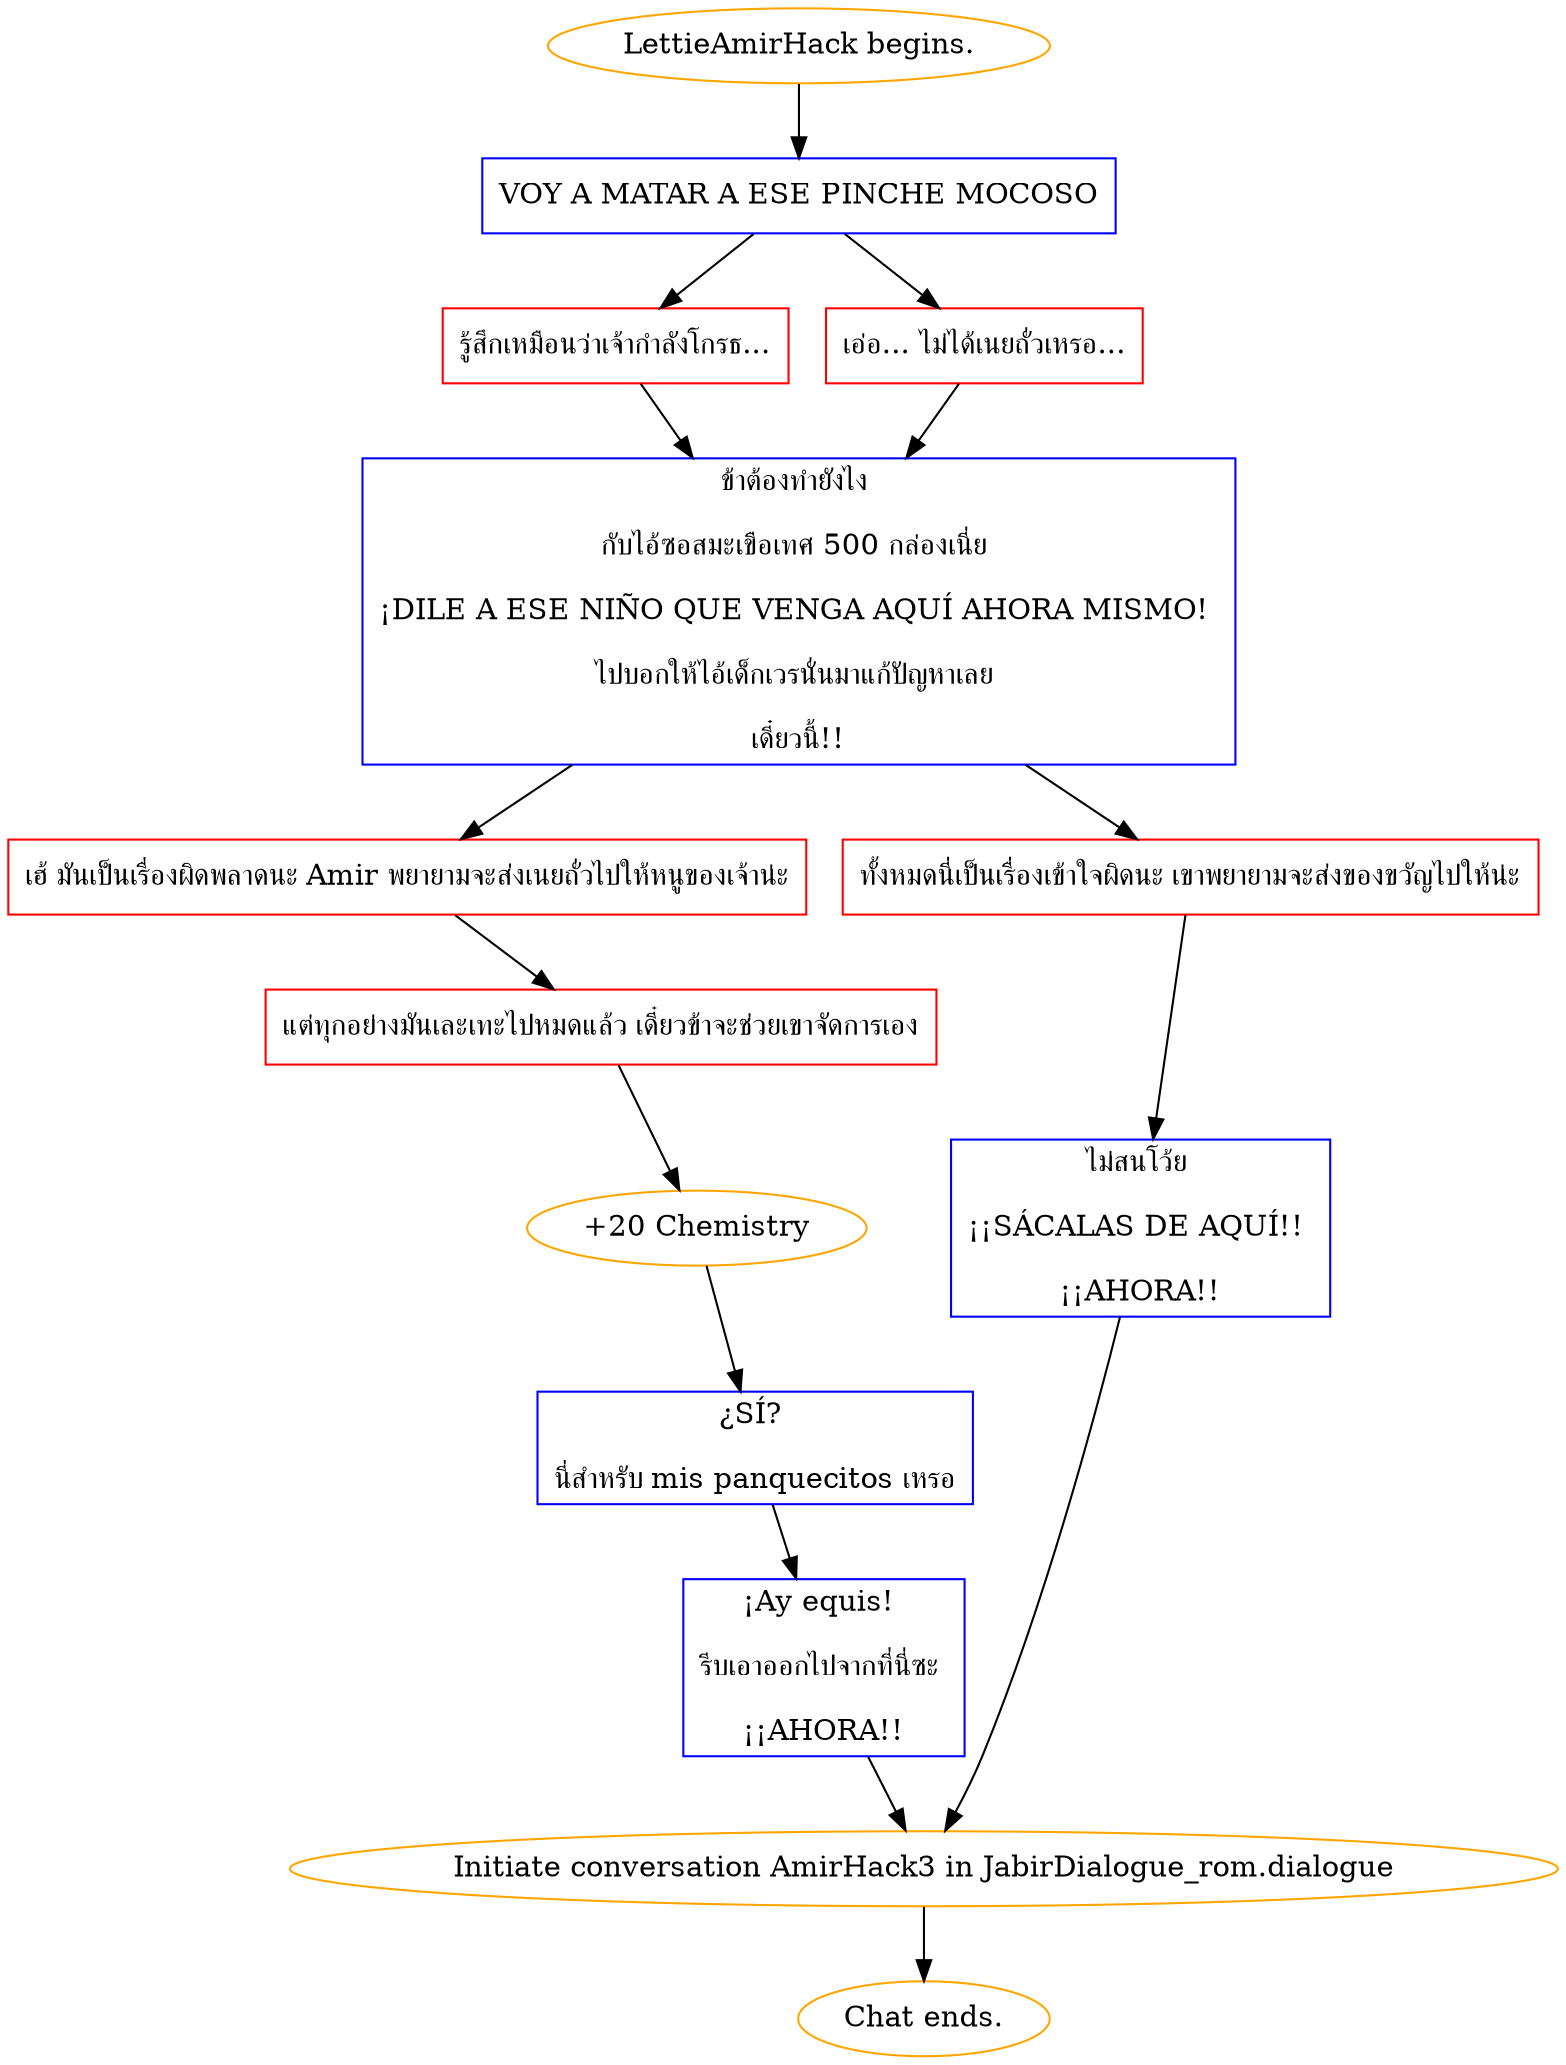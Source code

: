 digraph {
	"LettieAmirHack begins." [color=orange];
		"LettieAmirHack begins." -> j2316161106;
	j2316161106 [label="VOY A MATAR A ESE PINCHE MOCOSO",shape=box,color=blue];
		j2316161106 -> j4175152507;
		j2316161106 -> j760874327;
	j4175152507 [label="รู้สึกเหมือนว่าเจ้ากำลังโกรธ...",shape=box,color=red];
		j4175152507 -> j701846910;
	j760874327 [label="เอ่อ... ไม่ได้เนยถั่วเหรอ...",shape=box,color=red];
		j760874327 -> j701846910;
	j701846910 [label="ข้าต้องทำยังไง 
กับไอ้ซอสมะเขือเทศ 500 กล่องเนี่ย 
¡DILE A ESE NIÑO QUE VENGA AQUÍ AHORA MISMO! 
ไปบอกให้ไอ้เด็กเวรนั่นมาแก้ปัญหาเลย 
เดี๋ยวนี้!!",shape=box,color=blue];
		j701846910 -> j1648000228;
		j701846910 -> j1252335027;
	j1648000228 [label="เฮ้ มันเป็นเรื่องผิดพลาดนะ Amir พยายามจะส่งเนยถั่วไปให้หนูของเจ้าน่ะ",shape=box,color=red];
		j1648000228 -> j2200888975;
	j1252335027 [label="ทั้งหมดนี่เป็นเรื่องเข้าใจผิดนะ เขาพยายามจะส่งของขวัญไปให้น่ะ",shape=box,color=red];
		j1252335027 -> j302837375;
	j2200888975 [label="แต่ทุกอย่างมันเละเทะไปหมดแล้ว เดี๋ยวข้าจะช่วยเขาจัดการเอง",shape=box,color=red];
		j2200888975 -> j1062197741;
	j302837375 [label="ไม่สนโว้ย 
¡¡SÁCALAS DE AQUÍ!! 
¡¡AHORA!!",shape=box,color=blue];
		j302837375 -> "Initiate conversation AmirHack3 in JabirDialogue_rom.dialogue";
	j1062197741 [label="+20 Chemistry",color=orange];
		j1062197741 -> j895332204;
	"Initiate conversation AmirHack3 in JabirDialogue_rom.dialogue" [label="Initiate conversation AmirHack3 in JabirDialogue_rom.dialogue",color=orange];
		"Initiate conversation AmirHack3 in JabirDialogue_rom.dialogue" -> "Chat ends.";
	j895332204 [label="¿SÍ? 
นี่สำหรับ mis panquecitos เหรอ",shape=box,color=blue];
		j895332204 -> j3467161602;
	"Chat ends." [color=orange];
	j3467161602 [label="¡Ay equis! 
รีบเอาออกไปจากที่นี่ซะ 
¡¡AHORA!!",shape=box,color=blue];
		j3467161602 -> "Initiate conversation AmirHack3 in JabirDialogue_rom.dialogue";
}